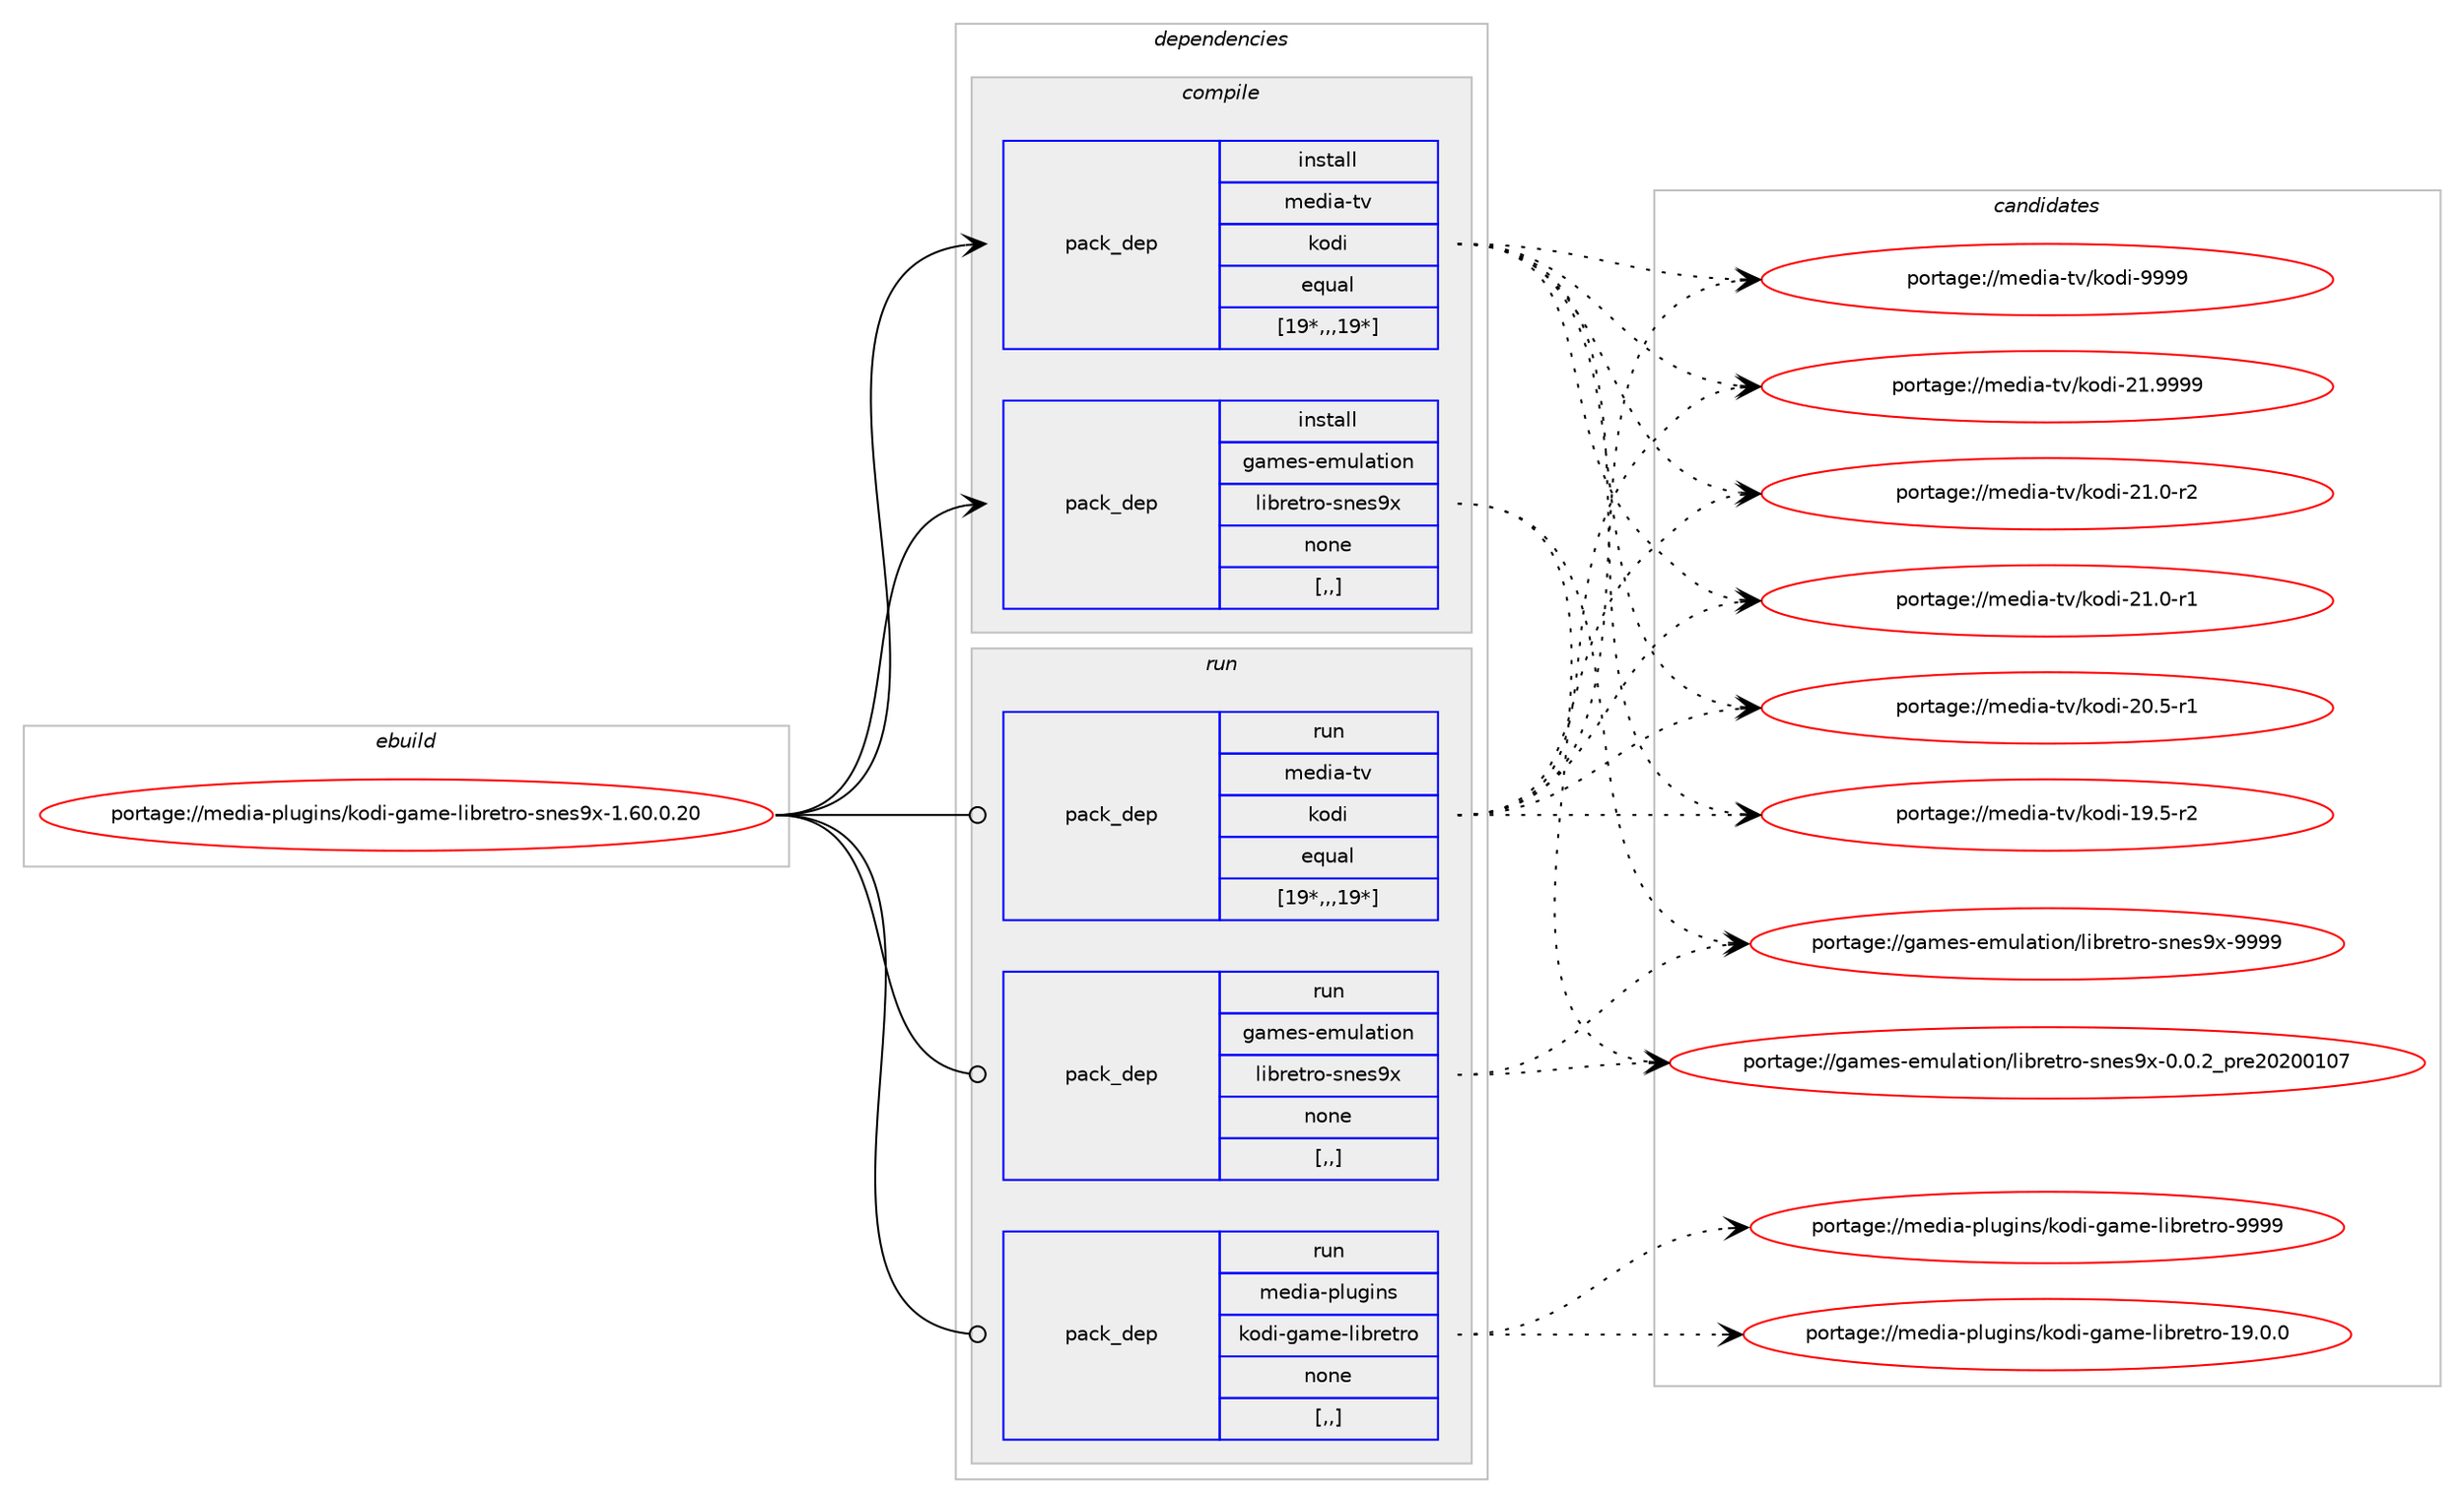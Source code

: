 digraph prolog {

# *************
# Graph options
# *************

newrank=true;
concentrate=true;
compound=true;
graph [rankdir=LR,fontname=Helvetica,fontsize=10,ranksep=1.5];#, ranksep=2.5, nodesep=0.2];
edge  [arrowhead=vee];
node  [fontname=Helvetica,fontsize=10];

# **********
# The ebuild
# **********

subgraph cluster_leftcol {
color=gray;
label=<<i>ebuild</i>>;
id [label="portage://media-plugins/kodi-game-libretro-snes9x-1.60.0.20", color=red, width=4, href="../media-plugins/kodi-game-libretro-snes9x-1.60.0.20.svg"];
}

# ****************
# The dependencies
# ****************

subgraph cluster_midcol {
color=gray;
label=<<i>dependencies</i>>;
subgraph cluster_compile {
fillcolor="#eeeeee";
style=filled;
label=<<i>compile</i>>;
subgraph pack227715 {
dependency308486 [label=<<TABLE BORDER="0" CELLBORDER="1" CELLSPACING="0" CELLPADDING="4" WIDTH="220"><TR><TD ROWSPAN="6" CELLPADDING="30">pack_dep</TD></TR><TR><TD WIDTH="110">install</TD></TR><TR><TD>games-emulation</TD></TR><TR><TD>libretro-snes9x</TD></TR><TR><TD>none</TD></TR><TR><TD>[,,]</TD></TR></TABLE>>, shape=none, color=blue];
}
id:e -> dependency308486:w [weight=20,style="solid",arrowhead="vee"];
subgraph pack227716 {
dependency308487 [label=<<TABLE BORDER="0" CELLBORDER="1" CELLSPACING="0" CELLPADDING="4" WIDTH="220"><TR><TD ROWSPAN="6" CELLPADDING="30">pack_dep</TD></TR><TR><TD WIDTH="110">install</TD></TR><TR><TD>media-tv</TD></TR><TR><TD>kodi</TD></TR><TR><TD>equal</TD></TR><TR><TD>[19*,,,19*]</TD></TR></TABLE>>, shape=none, color=blue];
}
id:e -> dependency308487:w [weight=20,style="solid",arrowhead="vee"];
}
subgraph cluster_compileandrun {
fillcolor="#eeeeee";
style=filled;
label=<<i>compile and run</i>>;
}
subgraph cluster_run {
fillcolor="#eeeeee";
style=filled;
label=<<i>run</i>>;
subgraph pack227717 {
dependency308488 [label=<<TABLE BORDER="0" CELLBORDER="1" CELLSPACING="0" CELLPADDING="4" WIDTH="220"><TR><TD ROWSPAN="6" CELLPADDING="30">pack_dep</TD></TR><TR><TD WIDTH="110">run</TD></TR><TR><TD>games-emulation</TD></TR><TR><TD>libretro-snes9x</TD></TR><TR><TD>none</TD></TR><TR><TD>[,,]</TD></TR></TABLE>>, shape=none, color=blue];
}
id:e -> dependency308488:w [weight=20,style="solid",arrowhead="odot"];
subgraph pack227718 {
dependency308489 [label=<<TABLE BORDER="0" CELLBORDER="1" CELLSPACING="0" CELLPADDING="4" WIDTH="220"><TR><TD ROWSPAN="6" CELLPADDING="30">pack_dep</TD></TR><TR><TD WIDTH="110">run</TD></TR><TR><TD>media-plugins</TD></TR><TR><TD>kodi-game-libretro</TD></TR><TR><TD>none</TD></TR><TR><TD>[,,]</TD></TR></TABLE>>, shape=none, color=blue];
}
id:e -> dependency308489:w [weight=20,style="solid",arrowhead="odot"];
subgraph pack227719 {
dependency308490 [label=<<TABLE BORDER="0" CELLBORDER="1" CELLSPACING="0" CELLPADDING="4" WIDTH="220"><TR><TD ROWSPAN="6" CELLPADDING="30">pack_dep</TD></TR><TR><TD WIDTH="110">run</TD></TR><TR><TD>media-tv</TD></TR><TR><TD>kodi</TD></TR><TR><TD>equal</TD></TR><TR><TD>[19*,,,19*]</TD></TR></TABLE>>, shape=none, color=blue];
}
id:e -> dependency308490:w [weight=20,style="solid",arrowhead="odot"];
}
}

# **************
# The candidates
# **************

subgraph cluster_choices {
rank=same;
color=gray;
label=<<i>candidates</i>>;

subgraph choice227715 {
color=black;
nodesep=1;
choice103971091011154510110911710897116105111110471081059811410111611411145115110101115571204557575757 [label="portage://games-emulation/libretro-snes9x-9999", color=red, width=4,href="../games-emulation/libretro-snes9x-9999.svg"];
choice10397109101115451011091171089711610511111047108105981141011161141114511511010111557120454846484650951121141015048504848494855 [label="portage://games-emulation/libretro-snes9x-0.0.2_pre20200107", color=red, width=4,href="../games-emulation/libretro-snes9x-0.0.2_pre20200107.svg"];
dependency308486:e -> choice103971091011154510110911710897116105111110471081059811410111611411145115110101115571204557575757:w [style=dotted,weight="100"];
dependency308486:e -> choice10397109101115451011091171089711610511111047108105981141011161141114511511010111557120454846484650951121141015048504848494855:w [style=dotted,weight="100"];
}
subgraph choice227716 {
color=black;
nodesep=1;
choice1091011001059745116118471071111001054557575757 [label="portage://media-tv/kodi-9999", color=red, width=4,href="../media-tv/kodi-9999.svg"];
choice1091011001059745116118471071111001054550494657575757 [label="portage://media-tv/kodi-21.9999", color=red, width=4,href="../media-tv/kodi-21.9999.svg"];
choice10910110010597451161184710711110010545504946484511450 [label="portage://media-tv/kodi-21.0-r2", color=red, width=4,href="../media-tv/kodi-21.0-r2.svg"];
choice10910110010597451161184710711110010545504946484511449 [label="portage://media-tv/kodi-21.0-r1", color=red, width=4,href="../media-tv/kodi-21.0-r1.svg"];
choice10910110010597451161184710711110010545504846534511449 [label="portage://media-tv/kodi-20.5-r1", color=red, width=4,href="../media-tv/kodi-20.5-r1.svg"];
choice10910110010597451161184710711110010545495746534511450 [label="portage://media-tv/kodi-19.5-r2", color=red, width=4,href="../media-tv/kodi-19.5-r2.svg"];
dependency308487:e -> choice1091011001059745116118471071111001054557575757:w [style=dotted,weight="100"];
dependency308487:e -> choice1091011001059745116118471071111001054550494657575757:w [style=dotted,weight="100"];
dependency308487:e -> choice10910110010597451161184710711110010545504946484511450:w [style=dotted,weight="100"];
dependency308487:e -> choice10910110010597451161184710711110010545504946484511449:w [style=dotted,weight="100"];
dependency308487:e -> choice10910110010597451161184710711110010545504846534511449:w [style=dotted,weight="100"];
dependency308487:e -> choice10910110010597451161184710711110010545495746534511450:w [style=dotted,weight="100"];
}
subgraph choice227717 {
color=black;
nodesep=1;
choice103971091011154510110911710897116105111110471081059811410111611411145115110101115571204557575757 [label="portage://games-emulation/libretro-snes9x-9999", color=red, width=4,href="../games-emulation/libretro-snes9x-9999.svg"];
choice10397109101115451011091171089711610511111047108105981141011161141114511511010111557120454846484650951121141015048504848494855 [label="portage://games-emulation/libretro-snes9x-0.0.2_pre20200107", color=red, width=4,href="../games-emulation/libretro-snes9x-0.0.2_pre20200107.svg"];
dependency308488:e -> choice103971091011154510110911710897116105111110471081059811410111611411145115110101115571204557575757:w [style=dotted,weight="100"];
dependency308488:e -> choice10397109101115451011091171089711610511111047108105981141011161141114511511010111557120454846484650951121141015048504848494855:w [style=dotted,weight="100"];
}
subgraph choice227718 {
color=black;
nodesep=1;
choice109101100105974511210811710310511011547107111100105451039710910145108105981141011161141114557575757 [label="portage://media-plugins/kodi-game-libretro-9999", color=red, width=4,href="../media-plugins/kodi-game-libretro-9999.svg"];
choice1091011001059745112108117103105110115471071111001054510397109101451081059811410111611411145495746484648 [label="portage://media-plugins/kodi-game-libretro-19.0.0", color=red, width=4,href="../media-plugins/kodi-game-libretro-19.0.0.svg"];
dependency308489:e -> choice109101100105974511210811710310511011547107111100105451039710910145108105981141011161141114557575757:w [style=dotted,weight="100"];
dependency308489:e -> choice1091011001059745112108117103105110115471071111001054510397109101451081059811410111611411145495746484648:w [style=dotted,weight="100"];
}
subgraph choice227719 {
color=black;
nodesep=1;
choice1091011001059745116118471071111001054557575757 [label="portage://media-tv/kodi-9999", color=red, width=4,href="../media-tv/kodi-9999.svg"];
choice1091011001059745116118471071111001054550494657575757 [label="portage://media-tv/kodi-21.9999", color=red, width=4,href="../media-tv/kodi-21.9999.svg"];
choice10910110010597451161184710711110010545504946484511450 [label="portage://media-tv/kodi-21.0-r2", color=red, width=4,href="../media-tv/kodi-21.0-r2.svg"];
choice10910110010597451161184710711110010545504946484511449 [label="portage://media-tv/kodi-21.0-r1", color=red, width=4,href="../media-tv/kodi-21.0-r1.svg"];
choice10910110010597451161184710711110010545504846534511449 [label="portage://media-tv/kodi-20.5-r1", color=red, width=4,href="../media-tv/kodi-20.5-r1.svg"];
choice10910110010597451161184710711110010545495746534511450 [label="portage://media-tv/kodi-19.5-r2", color=red, width=4,href="../media-tv/kodi-19.5-r2.svg"];
dependency308490:e -> choice1091011001059745116118471071111001054557575757:w [style=dotted,weight="100"];
dependency308490:e -> choice1091011001059745116118471071111001054550494657575757:w [style=dotted,weight="100"];
dependency308490:e -> choice10910110010597451161184710711110010545504946484511450:w [style=dotted,weight="100"];
dependency308490:e -> choice10910110010597451161184710711110010545504946484511449:w [style=dotted,weight="100"];
dependency308490:e -> choice10910110010597451161184710711110010545504846534511449:w [style=dotted,weight="100"];
dependency308490:e -> choice10910110010597451161184710711110010545495746534511450:w [style=dotted,weight="100"];
}
}

}
